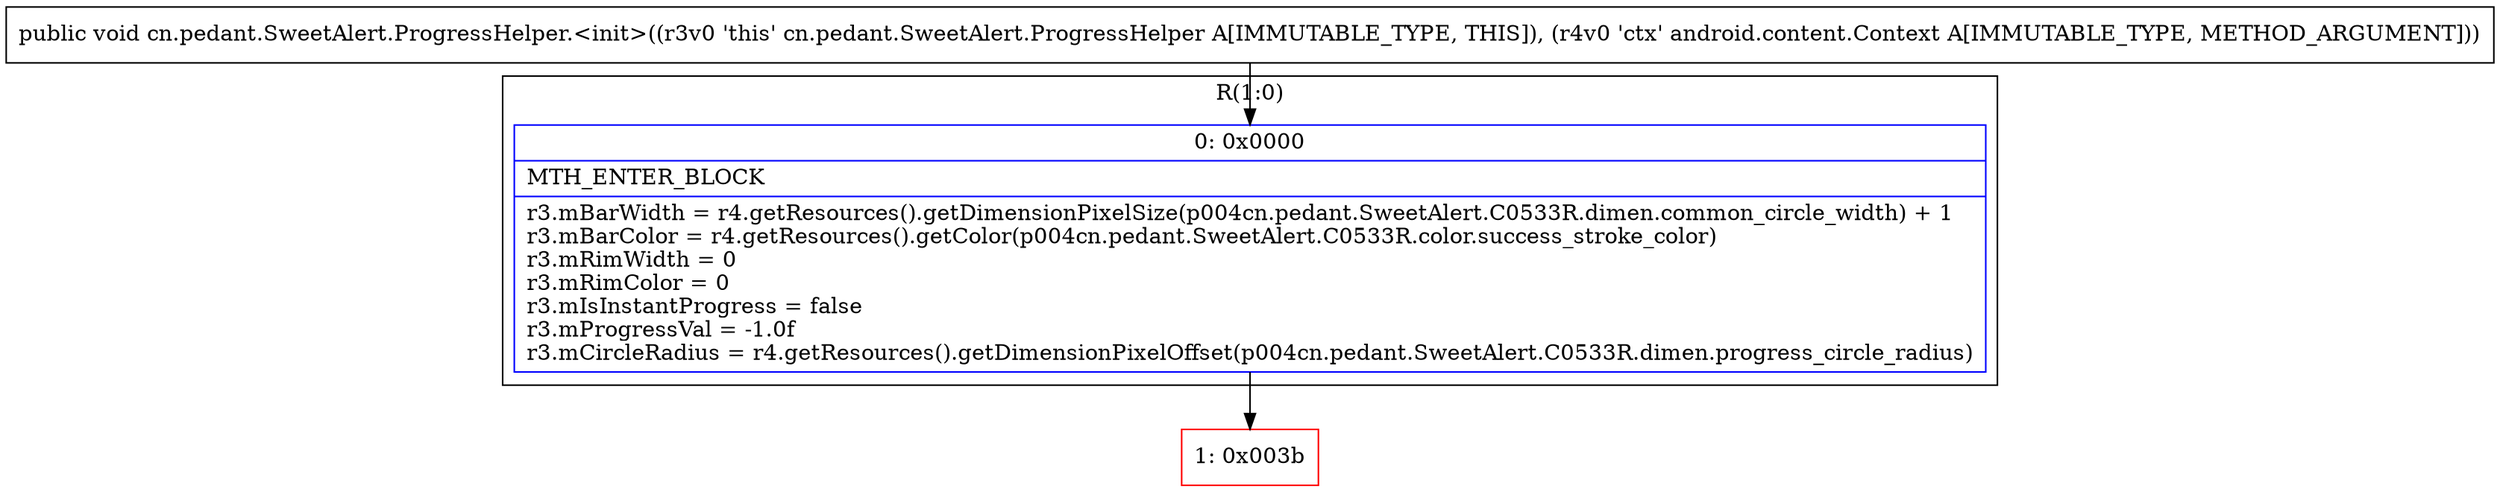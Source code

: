 digraph "CFG forcn.pedant.SweetAlert.ProgressHelper.\<init\>(Landroid\/content\/Context;)V" {
subgraph cluster_Region_705586248 {
label = "R(1:0)";
node [shape=record,color=blue];
Node_0 [shape=record,label="{0\:\ 0x0000|MTH_ENTER_BLOCK\l|r3.mBarWidth = r4.getResources().getDimensionPixelSize(p004cn.pedant.SweetAlert.C0533R.dimen.common_circle_width) + 1\lr3.mBarColor = r4.getResources().getColor(p004cn.pedant.SweetAlert.C0533R.color.success_stroke_color)\lr3.mRimWidth = 0\lr3.mRimColor = 0\lr3.mIsInstantProgress = false\lr3.mProgressVal = \-1.0f\lr3.mCircleRadius = r4.getResources().getDimensionPixelOffset(p004cn.pedant.SweetAlert.C0533R.dimen.progress_circle_radius)\l}"];
}
Node_1 [shape=record,color=red,label="{1\:\ 0x003b}"];
MethodNode[shape=record,label="{public void cn.pedant.SweetAlert.ProgressHelper.\<init\>((r3v0 'this' cn.pedant.SweetAlert.ProgressHelper A[IMMUTABLE_TYPE, THIS]), (r4v0 'ctx' android.content.Context A[IMMUTABLE_TYPE, METHOD_ARGUMENT])) }"];
MethodNode -> Node_0;
Node_0 -> Node_1;
}

